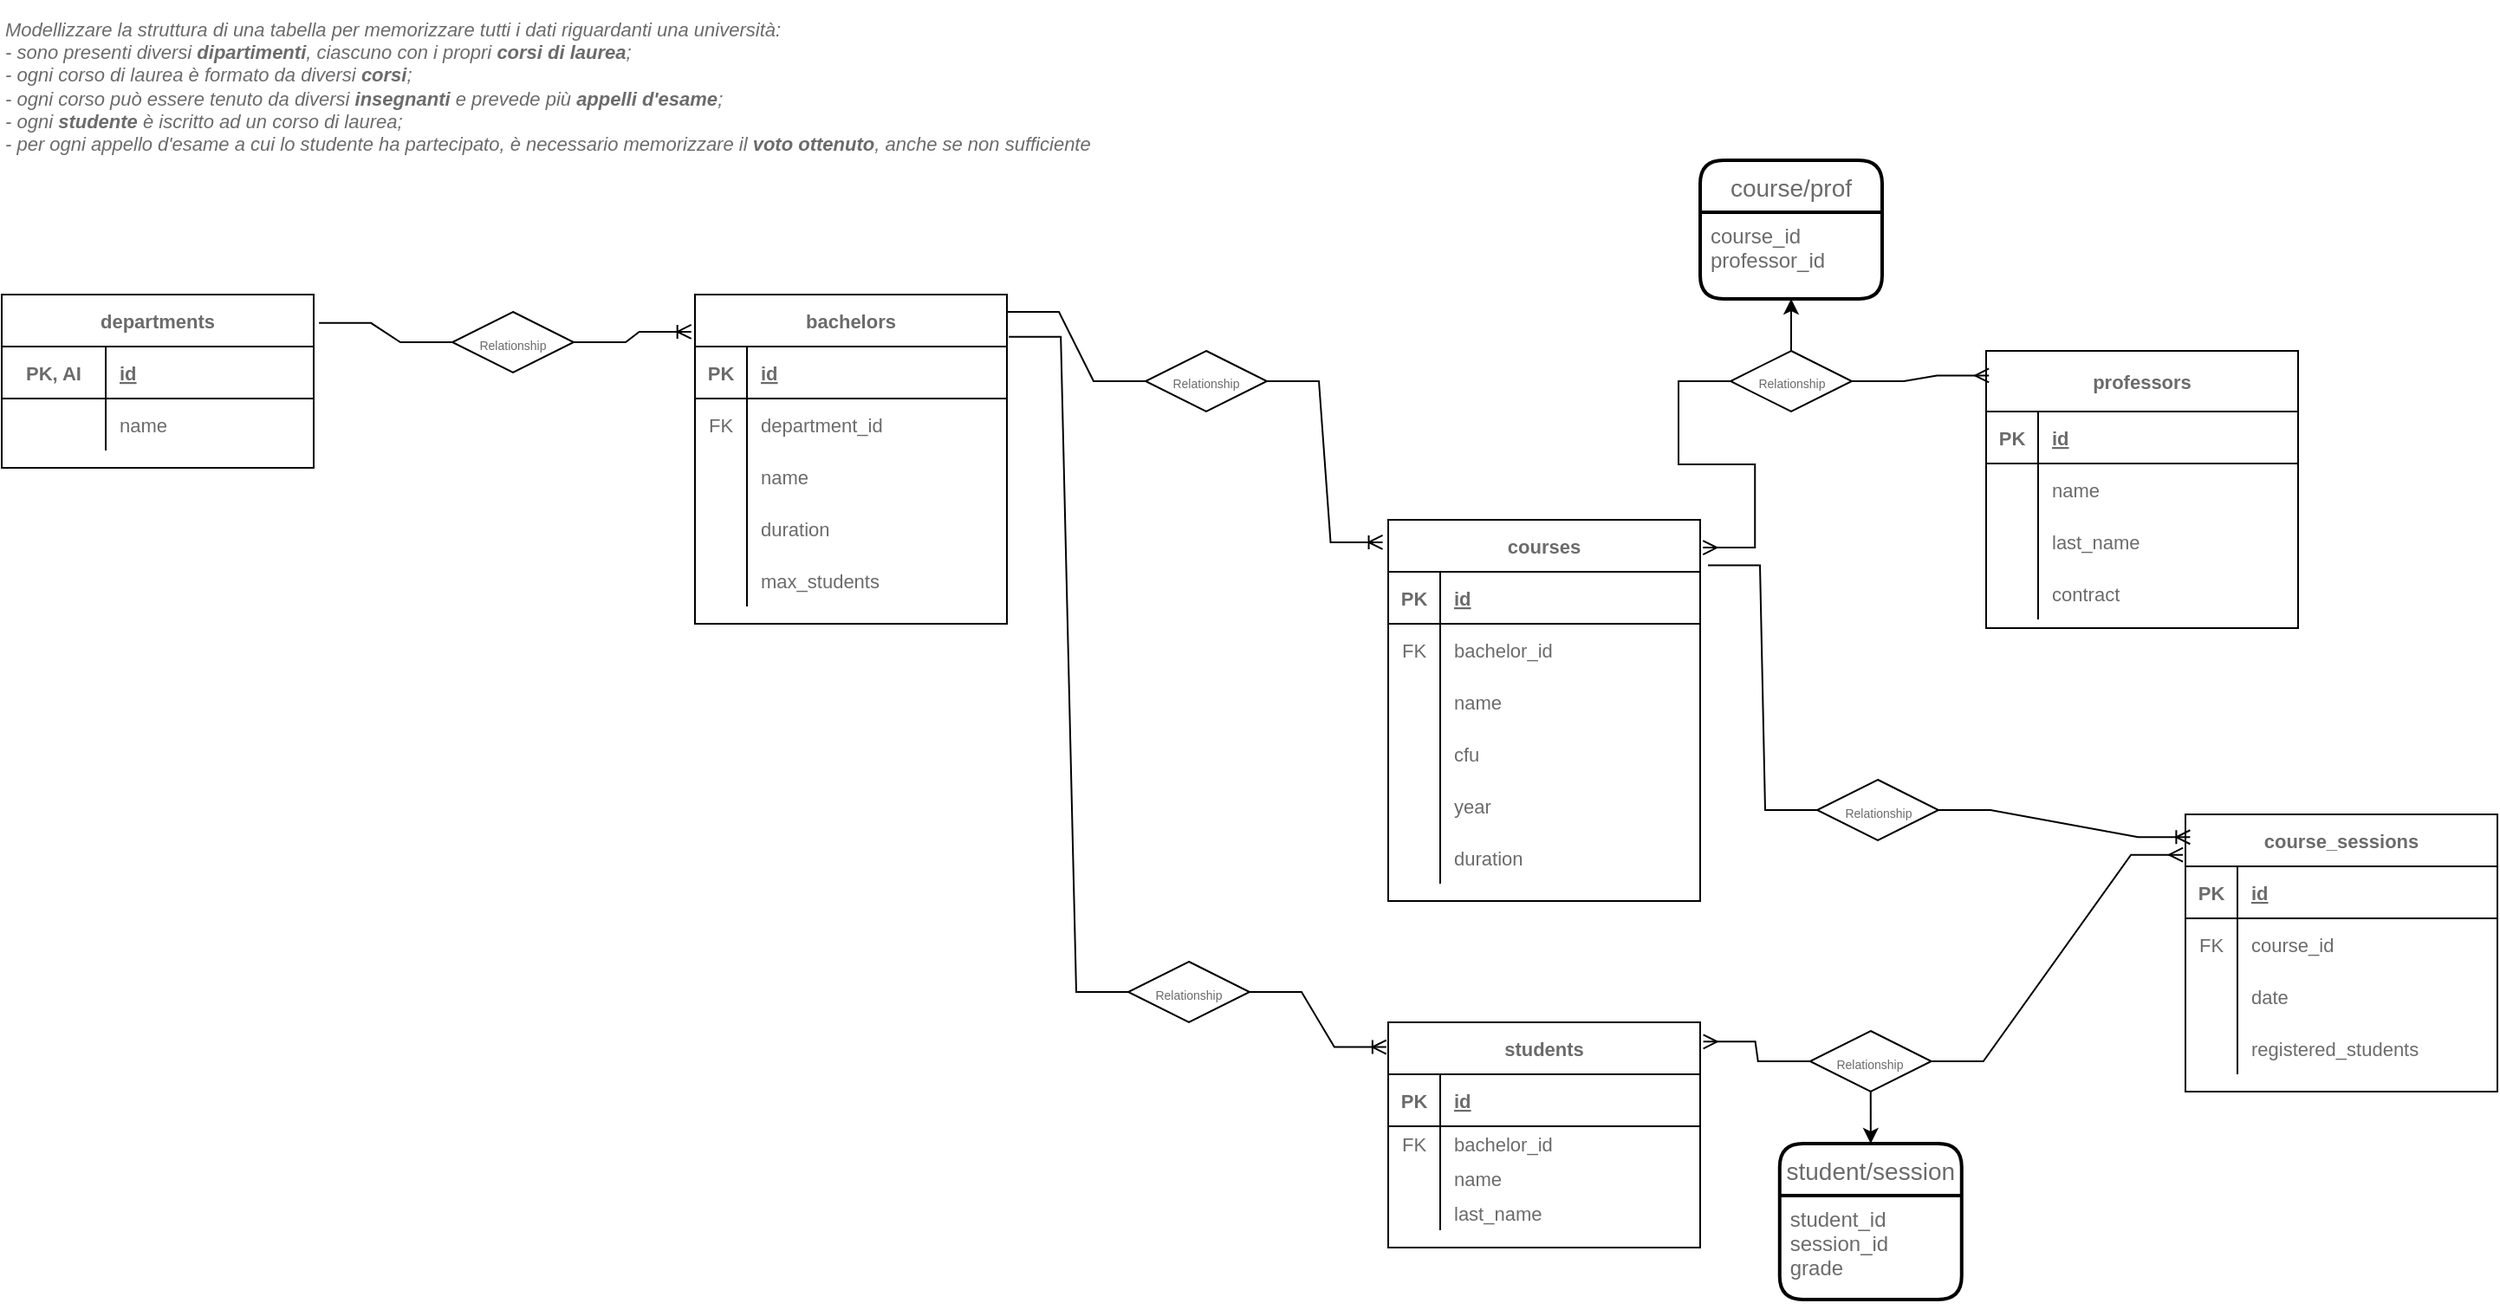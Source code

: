 <mxfile>
    <diagram id="NQWvGVCaXqW3IwU3d1I7" name="Page-1">
        <mxGraphModel dx="1494" dy="1129" grid="1" gridSize="10" guides="1" tooltips="1" connect="1" arrows="1" fold="1" page="1" pageScale="1" pageWidth="850" pageHeight="1100" background="#ffffff" math="0" shadow="0">
            <root>
                <mxCell id="0"/>
                <mxCell id="1" parent="0"/>
                <mxCell id="f3m7gQSX98oSTVzDshyP-1" value="&lt;font color=&quot;#6b6b6b&quot;&gt;&lt;span style=&quot;font-size: 11px&quot;&gt;Modellizzare la struttura di una tabella per memorizzare tutti i dati riguardanti una università:&lt;/span&gt;&lt;br style=&quot;box-sizing: inherit ; font-size: 11px&quot;&gt;&lt;span style=&quot;font-size: 11px&quot;&gt;- sono presenti diversi &lt;b&gt;dipartimenti&lt;/b&gt;, ciascuno con i propri &lt;b&gt;corsi di laurea&lt;/b&gt;;&lt;/span&gt;&lt;br style=&quot;box-sizing: inherit ; font-size: 11px&quot;&gt;&lt;span style=&quot;font-size: 11px&quot;&gt;- ogni corso di laurea è formato da diversi &lt;b&gt;corsi&lt;/b&gt;;&lt;/span&gt;&lt;br style=&quot;box-sizing: inherit ; font-size: 11px&quot;&gt;&lt;span style=&quot;font-size: 11px&quot;&gt;- ogni corso può essere tenuto da diversi &lt;b&gt;insegnanti &lt;/b&gt;e prevede più &lt;b&gt;appelli d'esame&lt;/b&gt;;&lt;/span&gt;&lt;br style=&quot;box-sizing: inherit ; font-size: 11px&quot;&gt;&lt;span style=&quot;font-size: 11px&quot;&gt;- ogni &lt;b&gt;studente &lt;/b&gt;è iscritto ad un corso di laurea;&lt;/span&gt;&lt;br style=&quot;box-sizing: inherit ; font-size: 11px&quot;&gt;&lt;span style=&quot;font-size: 11px&quot;&gt;- per ogni appello d'esame a cui lo studente ha partecipato, è necessario memorizzare il &lt;b&gt;voto ottenuto&lt;/b&gt;, anche se non sufficiente&lt;/span&gt;&lt;/font&gt;" style="text;html=1;strokeColor=none;fillColor=none;align=left;verticalAlign=middle;whiteSpace=wrap;rounded=0;fontColor=#A3A3A3;fontStyle=2;fontSize=11;" parent="1" vertex="1">
                    <mxGeometry x="40" y="30" width="640" height="100" as="geometry"/>
                </mxCell>
                <mxCell id="f3m7gQSX98oSTVzDshyP-2" value="departments" style="shape=table;startSize=30;container=1;collapsible=1;childLayout=tableLayout;fixedRows=1;rowLines=0;fontStyle=1;align=center;resizeLast=1;labelBackgroundColor=none;fontSize=11;fontColor=#6B6B6B;" parent="1" vertex="1">
                    <mxGeometry x="40" y="200" width="180" height="100" as="geometry"/>
                </mxCell>
                <mxCell id="f3m7gQSX98oSTVzDshyP-3" value="" style="shape=partialRectangle;collapsible=0;dropTarget=0;pointerEvents=0;fillColor=none;top=0;left=0;bottom=1;right=0;points=[[0,0.5],[1,0.5]];portConstraint=eastwest;labelBackgroundColor=none;fontSize=11;fontColor=#6B6B6B;" parent="f3m7gQSX98oSTVzDshyP-2" vertex="1">
                    <mxGeometry y="30" width="180" height="30" as="geometry"/>
                </mxCell>
                <mxCell id="f3m7gQSX98oSTVzDshyP-4" value="PK, AI" style="shape=partialRectangle;connectable=0;fillColor=none;top=0;left=0;bottom=0;right=0;fontStyle=1;overflow=hidden;labelBackgroundColor=none;fontSize=11;fontColor=#6B6B6B;" parent="f3m7gQSX98oSTVzDshyP-3" vertex="1">
                    <mxGeometry width="60" height="30" as="geometry">
                        <mxRectangle width="60" height="30" as="alternateBounds"/>
                    </mxGeometry>
                </mxCell>
                <mxCell id="f3m7gQSX98oSTVzDshyP-5" value="id" style="shape=partialRectangle;connectable=0;fillColor=none;top=0;left=0;bottom=0;right=0;align=left;spacingLeft=6;fontStyle=5;overflow=hidden;labelBackgroundColor=none;fontSize=11;fontColor=#6B6B6B;" parent="f3m7gQSX98oSTVzDshyP-3" vertex="1">
                    <mxGeometry x="60" width="120" height="30" as="geometry">
                        <mxRectangle width="120" height="30" as="alternateBounds"/>
                    </mxGeometry>
                </mxCell>
                <mxCell id="f3m7gQSX98oSTVzDshyP-6" value="" style="shape=partialRectangle;collapsible=0;dropTarget=0;pointerEvents=0;fillColor=none;top=0;left=0;bottom=0;right=0;points=[[0,0.5],[1,0.5]];portConstraint=eastwest;labelBackgroundColor=none;fontSize=11;fontColor=#6B6B6B;" parent="f3m7gQSX98oSTVzDshyP-2" vertex="1">
                    <mxGeometry y="60" width="180" height="30" as="geometry"/>
                </mxCell>
                <mxCell id="f3m7gQSX98oSTVzDshyP-7" value="" style="shape=partialRectangle;connectable=0;fillColor=none;top=0;left=0;bottom=0;right=0;editable=1;overflow=hidden;labelBackgroundColor=none;fontSize=11;fontColor=#6B6B6B;" parent="f3m7gQSX98oSTVzDshyP-6" vertex="1">
                    <mxGeometry width="60" height="30" as="geometry">
                        <mxRectangle width="60" height="30" as="alternateBounds"/>
                    </mxGeometry>
                </mxCell>
                <mxCell id="f3m7gQSX98oSTVzDshyP-8" value="name" style="shape=partialRectangle;connectable=0;fillColor=none;top=0;left=0;bottom=0;right=0;align=left;spacingLeft=6;overflow=hidden;labelBackgroundColor=none;fontSize=11;fontColor=#6B6B6B;" parent="f3m7gQSX98oSTVzDshyP-6" vertex="1">
                    <mxGeometry x="60" width="120" height="30" as="geometry">
                        <mxRectangle width="120" height="30" as="alternateBounds"/>
                    </mxGeometry>
                </mxCell>
                <mxCell id="f3m7gQSX98oSTVzDshyP-54" value="bachelors" style="shape=table;startSize=30;container=1;collapsible=1;childLayout=tableLayout;fixedRows=1;rowLines=0;fontStyle=1;align=center;resizeLast=1;labelBackgroundColor=none;fontSize=11;fontColor=#6B6B6B;" parent="1" vertex="1">
                    <mxGeometry x="440" y="200" width="180" height="190" as="geometry"/>
                </mxCell>
                <mxCell id="f3m7gQSX98oSTVzDshyP-55" value="" style="shape=partialRectangle;collapsible=0;dropTarget=0;pointerEvents=0;fillColor=none;top=0;left=0;bottom=1;right=0;points=[[0,0.5],[1,0.5]];portConstraint=eastwest;labelBackgroundColor=none;fontSize=11;fontColor=#6B6B6B;" parent="f3m7gQSX98oSTVzDshyP-54" vertex="1">
                    <mxGeometry y="30" width="180" height="30" as="geometry"/>
                </mxCell>
                <mxCell id="f3m7gQSX98oSTVzDshyP-56" value="PK" style="shape=partialRectangle;connectable=0;fillColor=none;top=0;left=0;bottom=0;right=0;fontStyle=1;overflow=hidden;labelBackgroundColor=none;fontSize=11;fontColor=#6B6B6B;" parent="f3m7gQSX98oSTVzDshyP-55" vertex="1">
                    <mxGeometry width="30" height="30" as="geometry">
                        <mxRectangle width="30" height="30" as="alternateBounds"/>
                    </mxGeometry>
                </mxCell>
                <mxCell id="f3m7gQSX98oSTVzDshyP-57" value="id" style="shape=partialRectangle;connectable=0;fillColor=none;top=0;left=0;bottom=0;right=0;align=left;spacingLeft=6;fontStyle=5;overflow=hidden;labelBackgroundColor=none;fontSize=11;fontColor=#6B6B6B;" parent="f3m7gQSX98oSTVzDshyP-55" vertex="1">
                    <mxGeometry x="30" width="150" height="30" as="geometry">
                        <mxRectangle width="150" height="30" as="alternateBounds"/>
                    </mxGeometry>
                </mxCell>
                <mxCell id="f3m7gQSX98oSTVzDshyP-58" value="" style="shape=partialRectangle;collapsible=0;dropTarget=0;pointerEvents=0;fillColor=none;top=0;left=0;bottom=0;right=0;points=[[0,0.5],[1,0.5]];portConstraint=eastwest;labelBackgroundColor=none;fontSize=11;fontColor=#6B6B6B;" parent="f3m7gQSX98oSTVzDshyP-54" vertex="1">
                    <mxGeometry y="60" width="180" height="30" as="geometry"/>
                </mxCell>
                <mxCell id="f3m7gQSX98oSTVzDshyP-59" value="FK" style="shape=partialRectangle;connectable=0;fillColor=none;top=0;left=0;bottom=0;right=0;editable=1;overflow=hidden;labelBackgroundColor=none;fontSize=11;fontColor=#6B6B6B;" parent="f3m7gQSX98oSTVzDshyP-58" vertex="1">
                    <mxGeometry width="30" height="30" as="geometry">
                        <mxRectangle width="30" height="30" as="alternateBounds"/>
                    </mxGeometry>
                </mxCell>
                <mxCell id="f3m7gQSX98oSTVzDshyP-60" value="department_id" style="shape=partialRectangle;connectable=0;fillColor=none;top=0;left=0;bottom=0;right=0;align=left;spacingLeft=6;overflow=hidden;labelBackgroundColor=none;fontSize=11;fontColor=#6B6B6B;" parent="f3m7gQSX98oSTVzDshyP-58" vertex="1">
                    <mxGeometry x="30" width="150" height="30" as="geometry">
                        <mxRectangle width="150" height="30" as="alternateBounds"/>
                    </mxGeometry>
                </mxCell>
                <mxCell id="f3m7gQSX98oSTVzDshyP-83" value="" style="shape=partialRectangle;collapsible=0;dropTarget=0;pointerEvents=0;fillColor=none;top=0;left=0;bottom=0;right=0;points=[[0,0.5],[1,0.5]];portConstraint=eastwest;labelBackgroundColor=none;fontSize=11;fontColor=#6B6B6B;" parent="f3m7gQSX98oSTVzDshyP-54" vertex="1">
                    <mxGeometry y="90" width="180" height="30" as="geometry"/>
                </mxCell>
                <mxCell id="f3m7gQSX98oSTVzDshyP-84" value="" style="shape=partialRectangle;connectable=0;fillColor=none;top=0;left=0;bottom=0;right=0;editable=1;overflow=hidden;labelBackgroundColor=none;fontSize=11;fontColor=#6B6B6B;" parent="f3m7gQSX98oSTVzDshyP-83" vertex="1">
                    <mxGeometry width="30" height="30" as="geometry">
                        <mxRectangle width="30" height="30" as="alternateBounds"/>
                    </mxGeometry>
                </mxCell>
                <mxCell id="f3m7gQSX98oSTVzDshyP-85" value="name" style="shape=partialRectangle;connectable=0;fillColor=none;top=0;left=0;bottom=0;right=0;align=left;spacingLeft=6;overflow=hidden;labelBackgroundColor=none;fontSize=11;fontColor=#6B6B6B;" parent="f3m7gQSX98oSTVzDshyP-83" vertex="1">
                    <mxGeometry x="30" width="150" height="30" as="geometry">
                        <mxRectangle width="150" height="30" as="alternateBounds"/>
                    </mxGeometry>
                </mxCell>
                <mxCell id="f3m7gQSX98oSTVzDshyP-95" value="" style="shape=partialRectangle;collapsible=0;dropTarget=0;pointerEvents=0;fillColor=none;top=0;left=0;bottom=0;right=0;points=[[0,0.5],[1,0.5]];portConstraint=eastwest;labelBackgroundColor=none;fontSize=11;fontColor=#6B6B6B;" parent="f3m7gQSX98oSTVzDshyP-54" vertex="1">
                    <mxGeometry y="120" width="180" height="30" as="geometry"/>
                </mxCell>
                <mxCell id="f3m7gQSX98oSTVzDshyP-96" value="" style="shape=partialRectangle;connectable=0;fillColor=none;top=0;left=0;bottom=0;right=0;editable=1;overflow=hidden;labelBackgroundColor=none;fontSize=11;fontColor=#6B6B6B;" parent="f3m7gQSX98oSTVzDshyP-95" vertex="1">
                    <mxGeometry width="30" height="30" as="geometry">
                        <mxRectangle width="30" height="30" as="alternateBounds"/>
                    </mxGeometry>
                </mxCell>
                <mxCell id="f3m7gQSX98oSTVzDshyP-97" value="duration" style="shape=partialRectangle;connectable=0;fillColor=none;top=0;left=0;bottom=0;right=0;align=left;spacingLeft=6;overflow=hidden;labelBackgroundColor=none;fontSize=11;fontColor=#6B6B6B;" parent="f3m7gQSX98oSTVzDshyP-95" vertex="1">
                    <mxGeometry x="30" width="150" height="30" as="geometry">
                        <mxRectangle width="150" height="30" as="alternateBounds"/>
                    </mxGeometry>
                </mxCell>
                <mxCell id="f3m7gQSX98oSTVzDshyP-61" value="" style="shape=partialRectangle;collapsible=0;dropTarget=0;pointerEvents=0;fillColor=none;top=0;left=0;bottom=0;right=0;points=[[0,0.5],[1,0.5]];portConstraint=eastwest;labelBackgroundColor=none;fontSize=11;fontColor=#6B6B6B;" parent="f3m7gQSX98oSTVzDshyP-54" vertex="1">
                    <mxGeometry y="150" width="180" height="30" as="geometry"/>
                </mxCell>
                <mxCell id="f3m7gQSX98oSTVzDshyP-62" value="" style="shape=partialRectangle;connectable=0;fillColor=none;top=0;left=0;bottom=0;right=0;editable=1;overflow=hidden;labelBackgroundColor=none;fontSize=11;fontColor=#6B6B6B;" parent="f3m7gQSX98oSTVzDshyP-61" vertex="1">
                    <mxGeometry width="30" height="30" as="geometry">
                        <mxRectangle width="30" height="30" as="alternateBounds"/>
                    </mxGeometry>
                </mxCell>
                <mxCell id="f3m7gQSX98oSTVzDshyP-63" value="max_students" style="shape=partialRectangle;connectable=0;fillColor=none;top=0;left=0;bottom=0;right=0;align=left;spacingLeft=6;overflow=hidden;labelBackgroundColor=none;fontSize=11;fontColor=#6B6B6B;" parent="f3m7gQSX98oSTVzDshyP-61" vertex="1">
                    <mxGeometry x="30" width="150" height="30" as="geometry">
                        <mxRectangle width="150" height="30" as="alternateBounds"/>
                    </mxGeometry>
                </mxCell>
                <mxCell id="f3m7gQSX98oSTVzDshyP-67" value="courses" style="shape=table;startSize=30;container=1;collapsible=1;childLayout=tableLayout;fixedRows=1;rowLines=0;fontStyle=1;align=center;resizeLast=1;labelBackgroundColor=none;fontSize=11;fontColor=#6B6B6B;" parent="1" vertex="1">
                    <mxGeometry x="840" y="330" width="180" height="220" as="geometry"/>
                </mxCell>
                <mxCell id="f3m7gQSX98oSTVzDshyP-68" value="" style="shape=partialRectangle;collapsible=0;dropTarget=0;pointerEvents=0;fillColor=none;top=0;left=0;bottom=1;right=0;points=[[0,0.5],[1,0.5]];portConstraint=eastwest;labelBackgroundColor=none;fontSize=11;fontColor=#6B6B6B;" parent="f3m7gQSX98oSTVzDshyP-67" vertex="1">
                    <mxGeometry y="30" width="180" height="30" as="geometry"/>
                </mxCell>
                <mxCell id="f3m7gQSX98oSTVzDshyP-69" value="PK" style="shape=partialRectangle;connectable=0;fillColor=none;top=0;left=0;bottom=0;right=0;fontStyle=1;overflow=hidden;labelBackgroundColor=none;fontSize=11;fontColor=#6B6B6B;" parent="f3m7gQSX98oSTVzDshyP-68" vertex="1">
                    <mxGeometry width="30" height="30" as="geometry">
                        <mxRectangle width="30" height="30" as="alternateBounds"/>
                    </mxGeometry>
                </mxCell>
                <mxCell id="f3m7gQSX98oSTVzDshyP-70" value="id" style="shape=partialRectangle;connectable=0;fillColor=none;top=0;left=0;bottom=0;right=0;align=left;spacingLeft=6;fontStyle=5;overflow=hidden;labelBackgroundColor=none;fontSize=11;fontColor=#6B6B6B;" parent="f3m7gQSX98oSTVzDshyP-68" vertex="1">
                    <mxGeometry x="30" width="150" height="30" as="geometry">
                        <mxRectangle width="150" height="30" as="alternateBounds"/>
                    </mxGeometry>
                </mxCell>
                <mxCell id="f3m7gQSX98oSTVzDshyP-71" value="" style="shape=partialRectangle;collapsible=0;dropTarget=0;pointerEvents=0;fillColor=none;top=0;left=0;bottom=0;right=0;points=[[0,0.5],[1,0.5]];portConstraint=eastwest;labelBackgroundColor=none;fontSize=11;fontColor=#6B6B6B;" parent="f3m7gQSX98oSTVzDshyP-67" vertex="1">
                    <mxGeometry y="60" width="180" height="30" as="geometry"/>
                </mxCell>
                <mxCell id="f3m7gQSX98oSTVzDshyP-72" value="FK" style="shape=partialRectangle;connectable=0;fillColor=none;top=0;left=0;bottom=0;right=0;editable=1;overflow=hidden;labelBackgroundColor=none;fontSize=11;fontColor=#6B6B6B;" parent="f3m7gQSX98oSTVzDshyP-71" vertex="1">
                    <mxGeometry width="30" height="30" as="geometry">
                        <mxRectangle width="30" height="30" as="alternateBounds"/>
                    </mxGeometry>
                </mxCell>
                <mxCell id="f3m7gQSX98oSTVzDshyP-73" value="bachelor_id" style="shape=partialRectangle;connectable=0;fillColor=none;top=0;left=0;bottom=0;right=0;align=left;spacingLeft=6;overflow=hidden;labelBackgroundColor=none;fontSize=11;fontColor=#6B6B6B;" parent="f3m7gQSX98oSTVzDshyP-71" vertex="1">
                    <mxGeometry x="30" width="150" height="30" as="geometry">
                        <mxRectangle width="150" height="30" as="alternateBounds"/>
                    </mxGeometry>
                </mxCell>
                <mxCell id="f3m7gQSX98oSTVzDshyP-87" value="" style="shape=partialRectangle;collapsible=0;dropTarget=0;pointerEvents=0;fillColor=none;top=0;left=0;bottom=0;right=0;points=[[0,0.5],[1,0.5]];portConstraint=eastwest;labelBackgroundColor=none;fontSize=11;fontColor=#6B6B6B;" parent="f3m7gQSX98oSTVzDshyP-67" vertex="1">
                    <mxGeometry y="90" width="180" height="30" as="geometry"/>
                </mxCell>
                <mxCell id="f3m7gQSX98oSTVzDshyP-88" value="" style="shape=partialRectangle;connectable=0;fillColor=none;top=0;left=0;bottom=0;right=0;editable=1;overflow=hidden;labelBackgroundColor=none;fontSize=11;fontColor=#6B6B6B;" parent="f3m7gQSX98oSTVzDshyP-87" vertex="1">
                    <mxGeometry width="30" height="30" as="geometry">
                        <mxRectangle width="30" height="30" as="alternateBounds"/>
                    </mxGeometry>
                </mxCell>
                <mxCell id="f3m7gQSX98oSTVzDshyP-89" value="name" style="shape=partialRectangle;connectable=0;fillColor=none;top=0;left=0;bottom=0;right=0;align=left;spacingLeft=6;overflow=hidden;labelBackgroundColor=none;fontSize=11;fontColor=#6B6B6B;" parent="f3m7gQSX98oSTVzDshyP-87" vertex="1">
                    <mxGeometry x="30" width="150" height="30" as="geometry">
                        <mxRectangle width="150" height="30" as="alternateBounds"/>
                    </mxGeometry>
                </mxCell>
                <mxCell id="f3m7gQSX98oSTVzDshyP-74" value="" style="shape=partialRectangle;collapsible=0;dropTarget=0;pointerEvents=0;fillColor=none;top=0;left=0;bottom=0;right=0;points=[[0,0.5],[1,0.5]];portConstraint=eastwest;labelBackgroundColor=none;fontSize=11;fontColor=#6B6B6B;" parent="f3m7gQSX98oSTVzDshyP-67" vertex="1">
                    <mxGeometry y="120" width="180" height="30" as="geometry"/>
                </mxCell>
                <mxCell id="f3m7gQSX98oSTVzDshyP-75" value="" style="shape=partialRectangle;connectable=0;fillColor=none;top=0;left=0;bottom=0;right=0;editable=1;overflow=hidden;labelBackgroundColor=none;fontSize=11;fontColor=#6B6B6B;" parent="f3m7gQSX98oSTVzDshyP-74" vertex="1">
                    <mxGeometry width="30" height="30" as="geometry">
                        <mxRectangle width="30" height="30" as="alternateBounds"/>
                    </mxGeometry>
                </mxCell>
                <mxCell id="f3m7gQSX98oSTVzDshyP-76" value="cfu" style="shape=partialRectangle;connectable=0;fillColor=none;top=0;left=0;bottom=0;right=0;align=left;spacingLeft=6;overflow=hidden;labelBackgroundColor=none;fontSize=11;fontColor=#6B6B6B;" parent="f3m7gQSX98oSTVzDshyP-74" vertex="1">
                    <mxGeometry x="30" width="150" height="30" as="geometry">
                        <mxRectangle width="150" height="30" as="alternateBounds"/>
                    </mxGeometry>
                </mxCell>
                <mxCell id="f3m7gQSX98oSTVzDshyP-167" value="" style="shape=partialRectangle;collapsible=0;dropTarget=0;pointerEvents=0;fillColor=none;top=0;left=0;bottom=0;right=0;points=[[0,0.5],[1,0.5]];portConstraint=eastwest;labelBackgroundColor=none;fontSize=11;fontColor=#6B6B6B;" parent="f3m7gQSX98oSTVzDshyP-67" vertex="1">
                    <mxGeometry y="150" width="180" height="30" as="geometry"/>
                </mxCell>
                <mxCell id="f3m7gQSX98oSTVzDshyP-168" value="" style="shape=partialRectangle;connectable=0;fillColor=none;top=0;left=0;bottom=0;right=0;editable=1;overflow=hidden;labelBackgroundColor=none;fontSize=11;fontColor=#6B6B6B;" parent="f3m7gQSX98oSTVzDshyP-167" vertex="1">
                    <mxGeometry width="30" height="30" as="geometry">
                        <mxRectangle width="30" height="30" as="alternateBounds"/>
                    </mxGeometry>
                </mxCell>
                <mxCell id="f3m7gQSX98oSTVzDshyP-169" value="year" style="shape=partialRectangle;connectable=0;fillColor=none;top=0;left=0;bottom=0;right=0;align=left;spacingLeft=6;overflow=hidden;labelBackgroundColor=none;fontSize=11;fontColor=#6B6B6B;" parent="f3m7gQSX98oSTVzDshyP-167" vertex="1">
                    <mxGeometry x="30" width="150" height="30" as="geometry">
                        <mxRectangle width="150" height="30" as="alternateBounds"/>
                    </mxGeometry>
                </mxCell>
                <mxCell id="f3m7gQSX98oSTVzDshyP-92" value="" style="shape=partialRectangle;collapsible=0;dropTarget=0;pointerEvents=0;fillColor=none;top=0;left=0;bottom=0;right=0;points=[[0,0.5],[1,0.5]];portConstraint=eastwest;labelBackgroundColor=none;fontSize=11;fontColor=#6B6B6B;" parent="f3m7gQSX98oSTVzDshyP-67" vertex="1">
                    <mxGeometry y="180" width="180" height="30" as="geometry"/>
                </mxCell>
                <mxCell id="f3m7gQSX98oSTVzDshyP-93" value="" style="shape=partialRectangle;connectable=0;fillColor=none;top=0;left=0;bottom=0;right=0;editable=1;overflow=hidden;labelBackgroundColor=none;fontSize=11;fontColor=#6B6B6B;" parent="f3m7gQSX98oSTVzDshyP-92" vertex="1">
                    <mxGeometry width="30" height="30" as="geometry">
                        <mxRectangle width="30" height="30" as="alternateBounds"/>
                    </mxGeometry>
                </mxCell>
                <mxCell id="f3m7gQSX98oSTVzDshyP-94" value="duration" style="shape=partialRectangle;connectable=0;fillColor=none;top=0;left=0;bottom=0;right=0;align=left;spacingLeft=6;overflow=hidden;labelBackgroundColor=none;fontSize=11;fontColor=#6B6B6B;" parent="f3m7gQSX98oSTVzDshyP-92" vertex="1">
                    <mxGeometry x="30" width="150" height="30" as="geometry">
                        <mxRectangle width="150" height="30" as="alternateBounds"/>
                    </mxGeometry>
                </mxCell>
                <mxCell id="f3m7gQSX98oSTVzDshyP-80" value="" style="edgeStyle=entityRelationEdgeStyle;fontSize=12;html=1;endArrow=ERoneToMany;rounded=0;fontColor=#6B6B6B;exitX=1;exitY=0.5;exitDx=0;exitDy=0;entryX=-0.012;entryY=0.113;entryDx=0;entryDy=0;entryPerimeter=0;startArrow=none;" parent="1" source="f3m7gQSX98oSTVzDshyP-81" target="f3m7gQSX98oSTVzDshyP-54" edge="1">
                    <mxGeometry width="100" height="100" relative="1" as="geometry">
                        <mxPoint x="220" y="340" as="sourcePoint"/>
                        <mxPoint x="320" y="240" as="targetPoint"/>
                    </mxGeometry>
                </mxCell>
                <mxCell id="f3m7gQSX98oSTVzDshyP-81" value="&lt;font style=&quot;font-size: 7px&quot;&gt;Relationship&lt;/font&gt;" style="shape=rhombus;perimeter=rhombusPerimeter;whiteSpace=wrap;html=1;align=center;labelBackgroundColor=none;fontSize=11;fontColor=#6B6B6B;" parent="1" vertex="1">
                    <mxGeometry x="300" y="210" width="70" height="35" as="geometry"/>
                </mxCell>
                <mxCell id="f3m7gQSX98oSTVzDshyP-82" value="" style="edgeStyle=entityRelationEdgeStyle;fontSize=12;html=1;endArrow=none;rounded=0;fontColor=#6B6B6B;exitX=1.017;exitY=0.164;exitDx=0;exitDy=0;exitPerimeter=0;entryX=0;entryY=0.5;entryDx=0;entryDy=0;" parent="1" source="f3m7gQSX98oSTVzDshyP-2" target="f3m7gQSX98oSTVzDshyP-81" edge="1">
                    <mxGeometry width="100" height="100" relative="1" as="geometry">
                        <mxPoint x="223.06" y="216.4" as="sourcePoint"/>
                        <mxPoint x="397.84" y="214.69" as="targetPoint"/>
                    </mxGeometry>
                </mxCell>
                <mxCell id="f3m7gQSX98oSTVzDshyP-86" value="" style="edgeStyle=entityRelationEdgeStyle;fontSize=12;html=1;endArrow=ERoneToMany;rounded=0;fontColor=#6B6B6B;exitX=1;exitY=0.5;exitDx=0;exitDy=0;entryX=-0.018;entryY=0.059;entryDx=0;entryDy=0;entryPerimeter=0;startArrow=none;" parent="1" source="f3m7gQSX98oSTVzDshyP-90" target="f3m7gQSX98oSTVzDshyP-67" edge="1">
                    <mxGeometry width="100" height="100" relative="1" as="geometry">
                        <mxPoint x="470" y="370" as="sourcePoint"/>
                        <mxPoint x="570" y="270" as="targetPoint"/>
                    </mxGeometry>
                </mxCell>
                <mxCell id="f3m7gQSX98oSTVzDshyP-90" value="&lt;font style=&quot;font-size: 7px&quot;&gt;Relationship&lt;/font&gt;" style="shape=rhombus;perimeter=rhombusPerimeter;whiteSpace=wrap;html=1;align=center;labelBackgroundColor=none;fontSize=11;fontColor=#6B6B6B;" parent="1" vertex="1">
                    <mxGeometry x="700" y="232.5" width="70" height="35" as="geometry"/>
                </mxCell>
                <mxCell id="f3m7gQSX98oSTVzDshyP-91" value="" style="edgeStyle=entityRelationEdgeStyle;fontSize=12;html=1;endArrow=none;rounded=0;fontColor=#6B6B6B;entryX=0;entryY=0.5;entryDx=0;entryDy=0;" parent="1" target="f3m7gQSX98oSTVzDshyP-90" edge="1">
                    <mxGeometry width="100" height="100" relative="1" as="geometry">
                        <mxPoint x="620" y="210" as="sourcePoint"/>
                        <mxPoint x="772.16" y="249.36" as="targetPoint"/>
                    </mxGeometry>
                </mxCell>
                <mxCell id="f3m7gQSX98oSTVzDshyP-111" value="professors" style="shape=table;startSize=35;container=1;collapsible=1;childLayout=tableLayout;fixedRows=1;rowLines=0;fontStyle=1;align=center;resizeLast=1;labelBackgroundColor=none;fontSize=11;fontColor=#6B6B6B;" parent="1" vertex="1">
                    <mxGeometry x="1185" y="232.5" width="180" height="160" as="geometry"/>
                </mxCell>
                <mxCell id="f3m7gQSX98oSTVzDshyP-112" value="" style="shape=partialRectangle;collapsible=0;dropTarget=0;pointerEvents=0;fillColor=none;top=0;left=0;bottom=1;right=0;points=[[0,0.5],[1,0.5]];portConstraint=eastwest;labelBackgroundColor=none;fontSize=11;fontColor=#6B6B6B;" parent="f3m7gQSX98oSTVzDshyP-111" vertex="1">
                    <mxGeometry y="35" width="180" height="30" as="geometry"/>
                </mxCell>
                <mxCell id="f3m7gQSX98oSTVzDshyP-113" value="PK" style="shape=partialRectangle;connectable=0;fillColor=none;top=0;left=0;bottom=0;right=0;fontStyle=1;overflow=hidden;labelBackgroundColor=none;fontSize=11;fontColor=#6B6B6B;" parent="f3m7gQSX98oSTVzDshyP-112" vertex="1">
                    <mxGeometry width="30" height="30" as="geometry">
                        <mxRectangle width="30" height="30" as="alternateBounds"/>
                    </mxGeometry>
                </mxCell>
                <mxCell id="f3m7gQSX98oSTVzDshyP-114" value="id" style="shape=partialRectangle;connectable=0;fillColor=none;top=0;left=0;bottom=0;right=0;align=left;spacingLeft=6;fontStyle=5;overflow=hidden;labelBackgroundColor=none;fontSize=11;fontColor=#6B6B6B;" parent="f3m7gQSX98oSTVzDshyP-112" vertex="1">
                    <mxGeometry x="30" width="150" height="30" as="geometry">
                        <mxRectangle width="150" height="30" as="alternateBounds"/>
                    </mxGeometry>
                </mxCell>
                <mxCell id="f3m7gQSX98oSTVzDshyP-118" value="" style="shape=partialRectangle;collapsible=0;dropTarget=0;pointerEvents=0;fillColor=none;top=0;left=0;bottom=0;right=0;points=[[0,0.5],[1,0.5]];portConstraint=eastwest;labelBackgroundColor=none;fontSize=11;fontColor=#6B6B6B;" parent="f3m7gQSX98oSTVzDshyP-111" vertex="1">
                    <mxGeometry y="65" width="180" height="30" as="geometry"/>
                </mxCell>
                <mxCell id="f3m7gQSX98oSTVzDshyP-119" value="" style="shape=partialRectangle;connectable=0;fillColor=none;top=0;left=0;bottom=0;right=0;editable=1;overflow=hidden;labelBackgroundColor=none;fontSize=11;fontColor=#6B6B6B;" parent="f3m7gQSX98oSTVzDshyP-118" vertex="1">
                    <mxGeometry width="30" height="30" as="geometry">
                        <mxRectangle width="30" height="30" as="alternateBounds"/>
                    </mxGeometry>
                </mxCell>
                <mxCell id="f3m7gQSX98oSTVzDshyP-120" value="name" style="shape=partialRectangle;connectable=0;fillColor=none;top=0;left=0;bottom=0;right=0;align=left;spacingLeft=6;overflow=hidden;labelBackgroundColor=none;fontSize=11;fontColor=#6B6B6B;" parent="f3m7gQSX98oSTVzDshyP-118" vertex="1">
                    <mxGeometry x="30" width="150" height="30" as="geometry">
                        <mxRectangle width="150" height="30" as="alternateBounds"/>
                    </mxGeometry>
                </mxCell>
                <mxCell id="f3m7gQSX98oSTVzDshyP-121" value="" style="shape=partialRectangle;collapsible=0;dropTarget=0;pointerEvents=0;fillColor=none;top=0;left=0;bottom=0;right=0;points=[[0,0.5],[1,0.5]];portConstraint=eastwest;labelBackgroundColor=none;fontSize=11;fontColor=#6B6B6B;" parent="f3m7gQSX98oSTVzDshyP-111" vertex="1">
                    <mxGeometry y="95" width="180" height="30" as="geometry"/>
                </mxCell>
                <mxCell id="f3m7gQSX98oSTVzDshyP-122" value="" style="shape=partialRectangle;connectable=0;fillColor=none;top=0;left=0;bottom=0;right=0;editable=1;overflow=hidden;labelBackgroundColor=none;fontSize=11;fontColor=#6B6B6B;" parent="f3m7gQSX98oSTVzDshyP-121" vertex="1">
                    <mxGeometry width="30" height="30" as="geometry">
                        <mxRectangle width="30" height="30" as="alternateBounds"/>
                    </mxGeometry>
                </mxCell>
                <mxCell id="f3m7gQSX98oSTVzDshyP-123" value="last_name" style="shape=partialRectangle;connectable=0;fillColor=none;top=0;left=0;bottom=0;right=0;align=left;spacingLeft=6;overflow=hidden;labelBackgroundColor=none;fontSize=11;fontColor=#6B6B6B;" parent="f3m7gQSX98oSTVzDshyP-121" vertex="1">
                    <mxGeometry x="30" width="150" height="30" as="geometry">
                        <mxRectangle width="150" height="30" as="alternateBounds"/>
                    </mxGeometry>
                </mxCell>
                <mxCell id="f3m7gQSX98oSTVzDshyP-124" value="" style="shape=partialRectangle;collapsible=0;dropTarget=0;pointerEvents=0;fillColor=none;top=0;left=0;bottom=0;right=0;points=[[0,0.5],[1,0.5]];portConstraint=eastwest;labelBackgroundColor=none;fontSize=11;fontColor=#6B6B6B;" parent="f3m7gQSX98oSTVzDshyP-111" vertex="1">
                    <mxGeometry y="125" width="180" height="30" as="geometry"/>
                </mxCell>
                <mxCell id="f3m7gQSX98oSTVzDshyP-125" value="" style="shape=partialRectangle;connectable=0;fillColor=none;top=0;left=0;bottom=0;right=0;editable=1;overflow=hidden;labelBackgroundColor=none;fontSize=11;fontColor=#6B6B6B;" parent="f3m7gQSX98oSTVzDshyP-124" vertex="1">
                    <mxGeometry width="30" height="30" as="geometry">
                        <mxRectangle width="30" height="30" as="alternateBounds"/>
                    </mxGeometry>
                </mxCell>
                <mxCell id="f3m7gQSX98oSTVzDshyP-126" value="contract" style="shape=partialRectangle;connectable=0;fillColor=none;top=0;left=0;bottom=0;right=0;align=left;spacingLeft=6;overflow=hidden;labelBackgroundColor=none;fontSize=11;fontColor=#6B6B6B;" parent="f3m7gQSX98oSTVzDshyP-124" vertex="1">
                    <mxGeometry x="30" width="150" height="30" as="geometry">
                        <mxRectangle width="150" height="30" as="alternateBounds"/>
                    </mxGeometry>
                </mxCell>
                <mxCell id="f3m7gQSX98oSTVzDshyP-130" value="" style="edgeStyle=entityRelationEdgeStyle;fontSize=12;html=1;endArrow=ERmany;startArrow=none;rounded=0;fontColor=#6B6B6B;entryX=0.009;entryY=0.089;entryDx=0;entryDy=0;entryPerimeter=0;exitX=1;exitY=0.5;exitDx=0;exitDy=0;" parent="1" source="f3m7gQSX98oSTVzDshyP-131" target="f3m7gQSX98oSTVzDshyP-111" edge="1">
                    <mxGeometry width="100" height="100" relative="1" as="geometry">
                        <mxPoint x="910" y="500" as="sourcePoint"/>
                        <mxPoint x="1010" y="400" as="targetPoint"/>
                    </mxGeometry>
                </mxCell>
                <mxCell id="f3m7gQSX98oSTVzDshyP-136" style="edgeStyle=orthogonalEdgeStyle;rounded=0;orthogonalLoop=1;jettySize=auto;html=1;exitX=0.5;exitY=0;exitDx=0;exitDy=0;fontSize=7;fontColor=#6B6B6B;entryX=0.5;entryY=1;entryDx=0;entryDy=0;" parent="1" source="f3m7gQSX98oSTVzDshyP-131" target="f3m7gQSX98oSTVzDshyP-142" edge="1">
                    <mxGeometry relative="1" as="geometry">
                        <mxPoint x="1105.207" y="110" as="targetPoint"/>
                    </mxGeometry>
                </mxCell>
                <mxCell id="f3m7gQSX98oSTVzDshyP-131" value="&lt;font style=&quot;font-size: 7px&quot;&gt;Relationship&lt;/font&gt;" style="shape=rhombus;perimeter=rhombusPerimeter;whiteSpace=wrap;html=1;align=center;labelBackgroundColor=none;fontSize=11;fontColor=#6B6B6B;" parent="1" vertex="1">
                    <mxGeometry x="1037.5" y="232.5" width="70" height="35" as="geometry"/>
                </mxCell>
                <mxCell id="f3m7gQSX98oSTVzDshyP-134" value="" style="edgeStyle=entityRelationEdgeStyle;fontSize=12;html=1;endArrow=none;startArrow=ERmany;rounded=0;fontColor=#6B6B6B;entryX=0;entryY=0.5;entryDx=0;entryDy=0;exitX=1.009;exitY=0.073;exitDx=0;exitDy=0;exitPerimeter=0;" parent="1" source="f3m7gQSX98oSTVzDshyP-67" target="f3m7gQSX98oSTVzDshyP-131" edge="1">
                    <mxGeometry width="100" height="100" relative="1" as="geometry">
                        <mxPoint x="1031.62" y="213.87" as="sourcePoint"/>
                        <mxPoint x="1191.62" y="259.24" as="targetPoint"/>
                    </mxGeometry>
                </mxCell>
                <mxCell id="f3m7gQSX98oSTVzDshyP-141" value="course/prof" style="swimlane;childLayout=stackLayout;horizontal=1;startSize=30;horizontalStack=0;rounded=1;fontSize=14;fontStyle=0;strokeWidth=2;resizeParent=0;resizeLast=1;shadow=0;dashed=0;align=center;labelBackgroundColor=none;fontColor=#6B6B6B;" parent="1" vertex="1">
                    <mxGeometry x="1020" y="122.5" width="105" height="80" as="geometry"/>
                </mxCell>
                <mxCell id="f3m7gQSX98oSTVzDshyP-142" value="course_id&#10;professor_id" style="align=left;strokeColor=none;fillColor=none;spacingLeft=4;fontSize=12;verticalAlign=top;resizable=0;rotatable=0;part=1;labelBackgroundColor=none;fontColor=#6B6B6B;" parent="f3m7gQSX98oSTVzDshyP-141" vertex="1">
                    <mxGeometry y="30" width="105" height="50" as="geometry"/>
                </mxCell>
                <mxCell id="f3m7gQSX98oSTVzDshyP-144" style="edgeStyle=orthogonalEdgeStyle;rounded=0;orthogonalLoop=1;jettySize=auto;html=1;exitX=0.5;exitY=1;exitDx=0;exitDy=0;fontSize=7;fontColor=#6B6B6B;" parent="f3m7gQSX98oSTVzDshyP-141" source="f3m7gQSX98oSTVzDshyP-142" target="f3m7gQSX98oSTVzDshyP-142" edge="1">
                    <mxGeometry relative="1" as="geometry"/>
                </mxCell>
                <mxCell id="f3m7gQSX98oSTVzDshyP-145" value="course_sessions" style="shape=table;startSize=30;container=1;collapsible=1;childLayout=tableLayout;fixedRows=1;rowLines=0;fontStyle=1;align=center;resizeLast=1;labelBackgroundColor=none;fontSize=11;fontColor=#6B6B6B;" parent="1" vertex="1">
                    <mxGeometry x="1300" y="500" width="180" height="160" as="geometry"/>
                </mxCell>
                <mxCell id="f3m7gQSX98oSTVzDshyP-146" value="" style="shape=partialRectangle;collapsible=0;dropTarget=0;pointerEvents=0;fillColor=none;top=0;left=0;bottom=1;right=0;points=[[0,0.5],[1,0.5]];portConstraint=eastwest;labelBackgroundColor=none;fontSize=11;fontColor=#6B6B6B;" parent="f3m7gQSX98oSTVzDshyP-145" vertex="1">
                    <mxGeometry y="30" width="180" height="30" as="geometry"/>
                </mxCell>
                <mxCell id="f3m7gQSX98oSTVzDshyP-147" value="PK" style="shape=partialRectangle;connectable=0;fillColor=none;top=0;left=0;bottom=0;right=0;fontStyle=1;overflow=hidden;labelBackgroundColor=none;fontSize=11;fontColor=#6B6B6B;" parent="f3m7gQSX98oSTVzDshyP-146" vertex="1">
                    <mxGeometry width="30" height="30" as="geometry">
                        <mxRectangle width="30" height="30" as="alternateBounds"/>
                    </mxGeometry>
                </mxCell>
                <mxCell id="f3m7gQSX98oSTVzDshyP-148" value="id" style="shape=partialRectangle;connectable=0;fillColor=none;top=0;left=0;bottom=0;right=0;align=left;spacingLeft=6;fontStyle=5;overflow=hidden;labelBackgroundColor=none;fontSize=11;fontColor=#6B6B6B;" parent="f3m7gQSX98oSTVzDshyP-146" vertex="1">
                    <mxGeometry x="30" width="150" height="30" as="geometry">
                        <mxRectangle width="150" height="30" as="alternateBounds"/>
                    </mxGeometry>
                </mxCell>
                <mxCell id="f3m7gQSX98oSTVzDshyP-149" value="" style="shape=partialRectangle;collapsible=0;dropTarget=0;pointerEvents=0;fillColor=none;top=0;left=0;bottom=0;right=0;points=[[0,0.5],[1,0.5]];portConstraint=eastwest;labelBackgroundColor=none;fontSize=11;fontColor=#6B6B6B;" parent="f3m7gQSX98oSTVzDshyP-145" vertex="1">
                    <mxGeometry y="60" width="180" height="30" as="geometry"/>
                </mxCell>
                <mxCell id="f3m7gQSX98oSTVzDshyP-150" value="FK" style="shape=partialRectangle;connectable=0;fillColor=none;top=0;left=0;bottom=0;right=0;editable=1;overflow=hidden;labelBackgroundColor=none;fontSize=11;fontColor=#6B6B6B;" parent="f3m7gQSX98oSTVzDshyP-149" vertex="1">
                    <mxGeometry width="30" height="30" as="geometry">
                        <mxRectangle width="30" height="30" as="alternateBounds"/>
                    </mxGeometry>
                </mxCell>
                <mxCell id="f3m7gQSX98oSTVzDshyP-151" value="course_id" style="shape=partialRectangle;connectable=0;fillColor=none;top=0;left=0;bottom=0;right=0;align=left;spacingLeft=6;overflow=hidden;labelBackgroundColor=none;fontSize=11;fontColor=#6B6B6B;" parent="f3m7gQSX98oSTVzDshyP-149" vertex="1">
                    <mxGeometry x="30" width="150" height="30" as="geometry">
                        <mxRectangle width="150" height="30" as="alternateBounds"/>
                    </mxGeometry>
                </mxCell>
                <mxCell id="f3m7gQSX98oSTVzDshyP-152" value="" style="shape=partialRectangle;collapsible=0;dropTarget=0;pointerEvents=0;fillColor=none;top=0;left=0;bottom=0;right=0;points=[[0,0.5],[1,0.5]];portConstraint=eastwest;labelBackgroundColor=none;fontSize=11;fontColor=#6B6B6B;" parent="f3m7gQSX98oSTVzDshyP-145" vertex="1">
                    <mxGeometry y="90" width="180" height="30" as="geometry"/>
                </mxCell>
                <mxCell id="f3m7gQSX98oSTVzDshyP-153" value="" style="shape=partialRectangle;connectable=0;fillColor=none;top=0;left=0;bottom=0;right=0;editable=1;overflow=hidden;labelBackgroundColor=none;fontSize=11;fontColor=#6B6B6B;" parent="f3m7gQSX98oSTVzDshyP-152" vertex="1">
                    <mxGeometry width="30" height="30" as="geometry">
                        <mxRectangle width="30" height="30" as="alternateBounds"/>
                    </mxGeometry>
                </mxCell>
                <mxCell id="f3m7gQSX98oSTVzDshyP-154" value="date" style="shape=partialRectangle;connectable=0;fillColor=none;top=0;left=0;bottom=0;right=0;align=left;spacingLeft=6;overflow=hidden;labelBackgroundColor=none;fontSize=11;fontColor=#6B6B6B;" parent="f3m7gQSX98oSTVzDshyP-152" vertex="1">
                    <mxGeometry x="30" width="150" height="30" as="geometry">
                        <mxRectangle width="150" height="30" as="alternateBounds"/>
                    </mxGeometry>
                </mxCell>
                <mxCell id="f3m7gQSX98oSTVzDshyP-176" value="" style="shape=partialRectangle;collapsible=0;dropTarget=0;pointerEvents=0;fillColor=none;top=0;left=0;bottom=0;right=0;points=[[0,0.5],[1,0.5]];portConstraint=eastwest;labelBackgroundColor=none;fontSize=11;fontColor=#6B6B6B;" parent="f3m7gQSX98oSTVzDshyP-145" vertex="1">
                    <mxGeometry y="120" width="180" height="30" as="geometry"/>
                </mxCell>
                <mxCell id="f3m7gQSX98oSTVzDshyP-177" value="" style="shape=partialRectangle;connectable=0;fillColor=none;top=0;left=0;bottom=0;right=0;editable=1;overflow=hidden;labelBackgroundColor=none;fontSize=11;fontColor=#6B6B6B;" parent="f3m7gQSX98oSTVzDshyP-176" vertex="1">
                    <mxGeometry width="30" height="30" as="geometry">
                        <mxRectangle width="30" height="30" as="alternateBounds"/>
                    </mxGeometry>
                </mxCell>
                <mxCell id="f3m7gQSX98oSTVzDshyP-178" value="registered_students" style="shape=partialRectangle;connectable=0;fillColor=none;top=0;left=0;bottom=0;right=0;align=left;spacingLeft=6;overflow=hidden;labelBackgroundColor=none;fontSize=11;fontColor=#6B6B6B;" parent="f3m7gQSX98oSTVzDshyP-176" vertex="1">
                    <mxGeometry x="30" width="150" height="30" as="geometry">
                        <mxRectangle width="150" height="30" as="alternateBounds"/>
                    </mxGeometry>
                </mxCell>
                <mxCell id="f3m7gQSX98oSTVzDshyP-174" value="" style="edgeStyle=entityRelationEdgeStyle;fontSize=12;html=1;endArrow=ERoneToMany;rounded=0;fontColor=#6B6B6B;exitX=1;exitY=0.5;exitDx=0;exitDy=0;startArrow=none;entryX=0.015;entryY=0.082;entryDx=0;entryDy=0;entryPerimeter=0;" parent="1" source="f3m7gQSX98oSTVzDshyP-162" target="f3m7gQSX98oSTVzDshyP-145" edge="1">
                    <mxGeometry width="100" height="100" relative="1" as="geometry">
                        <mxPoint x="1040" y="520" as="sourcePoint"/>
                        <mxPoint x="1230" y="510" as="targetPoint"/>
                    </mxGeometry>
                </mxCell>
                <mxCell id="f3m7gQSX98oSTVzDshyP-162" value="&lt;font style=&quot;font-size: 7px&quot;&gt;Relationship&lt;/font&gt;" style="shape=rhombus;perimeter=rhombusPerimeter;whiteSpace=wrap;html=1;align=center;labelBackgroundColor=none;fontSize=11;fontColor=#6B6B6B;" parent="1" vertex="1">
                    <mxGeometry x="1087.5" y="480" width="70" height="35" as="geometry"/>
                </mxCell>
                <mxCell id="f3m7gQSX98oSTVzDshyP-175" value="" style="edgeStyle=entityRelationEdgeStyle;fontSize=12;html=1;endArrow=none;rounded=0;fontColor=#6B6B6B;exitX=1.025;exitY=-0.125;exitDx=0;exitDy=0;exitPerimeter=0;entryX=0;entryY=0.5;entryDx=0;entryDy=0;" parent="1" source="f3m7gQSX98oSTVzDshyP-68" target="f3m7gQSX98oSTVzDshyP-162" edge="1">
                    <mxGeometry width="100" height="100" relative="1" as="geometry">
                        <mxPoint x="1024.5" y="356.25" as="sourcePoint"/>
                        <mxPoint x="1231.44" y="515.58" as="targetPoint"/>
                    </mxGeometry>
                </mxCell>
                <mxCell id="f3m7gQSX98oSTVzDshyP-179" value="students" style="shape=table;startSize=30;container=1;collapsible=1;childLayout=tableLayout;fixedRows=1;rowLines=0;fontStyle=1;align=center;resizeLast=1;labelBackgroundColor=none;fontSize=11;fontColor=#6B6B6B;" parent="1" vertex="1">
                    <mxGeometry x="840" y="620" width="180" height="130.0" as="geometry"/>
                </mxCell>
                <mxCell id="f3m7gQSX98oSTVzDshyP-180" value="" style="shape=partialRectangle;collapsible=0;dropTarget=0;pointerEvents=0;fillColor=none;top=0;left=0;bottom=1;right=0;points=[[0,0.5],[1,0.5]];portConstraint=eastwest;labelBackgroundColor=none;fontSize=11;fontColor=#6B6B6B;" parent="f3m7gQSX98oSTVzDshyP-179" vertex="1">
                    <mxGeometry y="30" width="180" height="30" as="geometry"/>
                </mxCell>
                <mxCell id="f3m7gQSX98oSTVzDshyP-181" value="PK" style="shape=partialRectangle;connectable=0;fillColor=none;top=0;left=0;bottom=0;right=0;fontStyle=1;overflow=hidden;labelBackgroundColor=none;fontSize=11;fontColor=#6B6B6B;" parent="f3m7gQSX98oSTVzDshyP-180" vertex="1">
                    <mxGeometry width="30" height="30" as="geometry">
                        <mxRectangle width="30" height="30" as="alternateBounds"/>
                    </mxGeometry>
                </mxCell>
                <mxCell id="f3m7gQSX98oSTVzDshyP-182" value="id" style="shape=partialRectangle;connectable=0;fillColor=none;top=0;left=0;bottom=0;right=0;align=left;spacingLeft=6;fontStyle=5;overflow=hidden;labelBackgroundColor=none;fontSize=11;fontColor=#6B6B6B;" parent="f3m7gQSX98oSTVzDshyP-180" vertex="1">
                    <mxGeometry x="30" width="150" height="30" as="geometry">
                        <mxRectangle width="150" height="30" as="alternateBounds"/>
                    </mxGeometry>
                </mxCell>
                <mxCell id="f3m7gQSX98oSTVzDshyP-211" value="" style="shape=partialRectangle;collapsible=0;dropTarget=0;pointerEvents=0;fillColor=none;top=0;left=0;bottom=0;right=0;points=[[0,0.5],[1,0.5]];portConstraint=eastwest;labelBackgroundColor=none;fontSize=11;fontColor=#6B6B6B;" parent="f3m7gQSX98oSTVzDshyP-179" vertex="1">
                    <mxGeometry y="60" width="180" height="20" as="geometry"/>
                </mxCell>
                <mxCell id="f3m7gQSX98oSTVzDshyP-212" value="FK" style="shape=partialRectangle;connectable=0;fillColor=none;top=0;left=0;bottom=0;right=0;editable=1;overflow=hidden;labelBackgroundColor=none;fontSize=11;fontColor=#6B6B6B;" parent="f3m7gQSX98oSTVzDshyP-211" vertex="1">
                    <mxGeometry width="30" height="20" as="geometry">
                        <mxRectangle width="30" height="20" as="alternateBounds"/>
                    </mxGeometry>
                </mxCell>
                <mxCell id="f3m7gQSX98oSTVzDshyP-213" value="bachelor_id" style="shape=partialRectangle;connectable=0;fillColor=none;top=0;left=0;bottom=0;right=0;align=left;spacingLeft=6;overflow=hidden;labelBackgroundColor=none;fontSize=11;fontColor=#6B6B6B;" parent="f3m7gQSX98oSTVzDshyP-211" vertex="1">
                    <mxGeometry x="30" width="150" height="20" as="geometry">
                        <mxRectangle width="150" height="20" as="alternateBounds"/>
                    </mxGeometry>
                </mxCell>
                <mxCell id="f3m7gQSX98oSTVzDshyP-186" value="" style="shape=partialRectangle;collapsible=0;dropTarget=0;pointerEvents=0;fillColor=none;top=0;left=0;bottom=0;right=0;points=[[0,0.5],[1,0.5]];portConstraint=eastwest;labelBackgroundColor=none;fontSize=11;fontColor=#6B6B6B;" parent="f3m7gQSX98oSTVzDshyP-179" vertex="1">
                    <mxGeometry y="80" width="180" height="20" as="geometry"/>
                </mxCell>
                <mxCell id="f3m7gQSX98oSTVzDshyP-187" value="" style="shape=partialRectangle;connectable=0;fillColor=none;top=0;left=0;bottom=0;right=0;editable=1;overflow=hidden;labelBackgroundColor=none;fontSize=11;fontColor=#6B6B6B;" parent="f3m7gQSX98oSTVzDshyP-186" vertex="1">
                    <mxGeometry width="30" height="20" as="geometry">
                        <mxRectangle width="30" height="20" as="alternateBounds"/>
                    </mxGeometry>
                </mxCell>
                <mxCell id="f3m7gQSX98oSTVzDshyP-188" value="name" style="shape=partialRectangle;connectable=0;fillColor=none;top=0;left=0;bottom=0;right=0;align=left;spacingLeft=6;overflow=hidden;labelBackgroundColor=none;fontSize=11;fontColor=#6B6B6B;" parent="f3m7gQSX98oSTVzDshyP-186" vertex="1">
                    <mxGeometry x="30" width="150" height="20" as="geometry">
                        <mxRectangle width="150" height="20" as="alternateBounds"/>
                    </mxGeometry>
                </mxCell>
                <mxCell id="f3m7gQSX98oSTVzDshyP-208" value="" style="shape=partialRectangle;collapsible=0;dropTarget=0;pointerEvents=0;fillColor=none;top=0;left=0;bottom=0;right=0;points=[[0,0.5],[1,0.5]];portConstraint=eastwest;labelBackgroundColor=none;fontSize=11;fontColor=#6B6B6B;" parent="f3m7gQSX98oSTVzDshyP-179" vertex="1">
                    <mxGeometry y="100" width="180" height="20" as="geometry"/>
                </mxCell>
                <mxCell id="f3m7gQSX98oSTVzDshyP-209" value="" style="shape=partialRectangle;connectable=0;fillColor=none;top=0;left=0;bottom=0;right=0;editable=1;overflow=hidden;labelBackgroundColor=none;fontSize=11;fontColor=#6B6B6B;" parent="f3m7gQSX98oSTVzDshyP-208" vertex="1">
                    <mxGeometry width="30" height="20" as="geometry">
                        <mxRectangle width="30" height="20" as="alternateBounds"/>
                    </mxGeometry>
                </mxCell>
                <mxCell id="f3m7gQSX98oSTVzDshyP-210" value="last_name" style="shape=partialRectangle;connectable=0;fillColor=none;top=0;left=0;bottom=0;right=0;align=left;spacingLeft=6;overflow=hidden;labelBackgroundColor=none;fontSize=11;fontColor=#6B6B6B;" parent="f3m7gQSX98oSTVzDshyP-208" vertex="1">
                    <mxGeometry x="30" width="150" height="20" as="geometry">
                        <mxRectangle width="150" height="20" as="alternateBounds"/>
                    </mxGeometry>
                </mxCell>
                <mxCell id="f3m7gQSX98oSTVzDshyP-192" value="" style="edgeStyle=entityRelationEdgeStyle;fontSize=12;html=1;endArrow=ERmany;startArrow=none;rounded=0;fontColor=#6B6B6B;entryX=-0.008;entryY=0.146;entryDx=0;entryDy=0;entryPerimeter=0;exitX=1;exitY=0.5;exitDx=0;exitDy=0;" parent="1" source="f3m7gQSX98oSTVzDshyP-194" target="f3m7gQSX98oSTVzDshyP-145" edge="1">
                    <mxGeometry width="100" height="100" relative="1" as="geometry">
                        <mxPoint x="940.88" y="1006.97" as="sourcePoint"/>
                        <mxPoint x="1217.5" y="753.71" as="targetPoint"/>
                    </mxGeometry>
                </mxCell>
                <mxCell id="f3m7gQSX98oSTVzDshyP-199" style="edgeStyle=orthogonalEdgeStyle;rounded=0;orthogonalLoop=1;jettySize=auto;html=1;exitX=0.5;exitY=1;exitDx=0;exitDy=0;fontSize=7;fontColor=#6B6B6B;" parent="1" source="f3m7gQSX98oSTVzDshyP-194" target="f3m7gQSX98oSTVzDshyP-196" edge="1">
                    <mxGeometry relative="1" as="geometry"/>
                </mxCell>
                <mxCell id="f3m7gQSX98oSTVzDshyP-194" value="&lt;font style=&quot;font-size: 7px&quot;&gt;Relationship&lt;/font&gt;" style="shape=rhombus;perimeter=rhombusPerimeter;whiteSpace=wrap;html=1;align=center;labelBackgroundColor=none;fontSize=11;fontColor=#6B6B6B;" parent="1" vertex="1">
                    <mxGeometry x="1083.38" y="625" width="70" height="35" as="geometry"/>
                </mxCell>
                <mxCell id="f3m7gQSX98oSTVzDshyP-195" value="" style="edgeStyle=entityRelationEdgeStyle;fontSize=12;html=1;endArrow=none;startArrow=ERmany;rounded=0;fontColor=#6B6B6B;entryX=0;entryY=0.5;entryDx=0;entryDy=0;exitX=1.01;exitY=0.086;exitDx=0;exitDy=0;exitPerimeter=0;" parent="1" source="f3m7gQSX98oSTVzDshyP-179" target="f3m7gQSX98oSTVzDshyP-194" edge="1">
                    <mxGeometry width="100" height="100" relative="1" as="geometry">
                        <mxPoint x="1052.5" y="853.03" as="sourcePoint"/>
                        <mxPoint x="1222.5" y="766.21" as="targetPoint"/>
                    </mxGeometry>
                </mxCell>
                <mxCell id="f3m7gQSX98oSTVzDshyP-196" value="student/session" style="swimlane;childLayout=stackLayout;horizontal=1;startSize=30;horizontalStack=0;rounded=1;fontSize=14;fontStyle=0;strokeWidth=2;resizeParent=0;resizeLast=1;shadow=0;dashed=0;align=center;labelBackgroundColor=none;fontColor=#6B6B6B;" parent="1" vertex="1">
                    <mxGeometry x="1065.88" y="690" width="105" height="90" as="geometry"/>
                </mxCell>
                <mxCell id="f3m7gQSX98oSTVzDshyP-197" value="student_id&#10;session_id&#10;grade" style="align=left;strokeColor=none;fillColor=none;spacingLeft=4;fontSize=12;verticalAlign=top;resizable=0;rotatable=0;part=1;labelBackgroundColor=none;fontColor=#6B6B6B;" parent="f3m7gQSX98oSTVzDshyP-196" vertex="1">
                    <mxGeometry y="30" width="105" height="60" as="geometry"/>
                </mxCell>
                <mxCell id="f3m7gQSX98oSTVzDshyP-198" style="edgeStyle=orthogonalEdgeStyle;rounded=0;orthogonalLoop=1;jettySize=auto;html=1;exitX=0.5;exitY=1;exitDx=0;exitDy=0;fontSize=7;fontColor=#6B6B6B;" parent="f3m7gQSX98oSTVzDshyP-196" source="f3m7gQSX98oSTVzDshyP-197" target="f3m7gQSX98oSTVzDshyP-197" edge="1">
                    <mxGeometry relative="1" as="geometry"/>
                </mxCell>
                <mxCell id="f3m7gQSX98oSTVzDshyP-204" value="" style="edgeStyle=entityRelationEdgeStyle;fontSize=12;html=1;endArrow=ERoneToMany;rounded=0;fontColor=#6B6B6B;exitX=1;exitY=0.5;exitDx=0;exitDy=0;entryX=-0.006;entryY=0.11;entryDx=0;entryDy=0;entryPerimeter=0;startArrow=none;" parent="1" source="f3m7gQSX98oSTVzDshyP-205" target="f3m7gQSX98oSTVzDshyP-179" edge="1">
                    <mxGeometry width="100" height="100" relative="1" as="geometry">
                        <mxPoint x="429.64" y="667.21" as="sourcePoint"/>
                        <mxPoint x="796.4" y="640.19" as="targetPoint"/>
                    </mxGeometry>
                </mxCell>
                <mxCell id="f3m7gQSX98oSTVzDshyP-205" value="&lt;font style=&quot;font-size: 7px&quot;&gt;Relationship&lt;/font&gt;" style="shape=rhombus;perimeter=rhombusPerimeter;whiteSpace=wrap;html=1;align=center;labelBackgroundColor=none;fontSize=11;fontColor=#6B6B6B;" parent="1" vertex="1">
                    <mxGeometry x="690" y="585" width="70" height="35" as="geometry"/>
                </mxCell>
                <mxCell id="f3m7gQSX98oSTVzDshyP-206" value="" style="edgeStyle=entityRelationEdgeStyle;fontSize=12;html=1;endArrow=none;rounded=0;fontColor=#6B6B6B;entryX=0;entryY=0.5;entryDx=0;entryDy=0;exitX=1.006;exitY=0.128;exitDx=0;exitDy=0;exitPerimeter=0;" parent="1" source="f3m7gQSX98oSTVzDshyP-54" target="f3m7gQSX98oSTVzDshyP-205" edge="1">
                    <mxGeometry width="100" height="100" relative="1" as="geometry">
                        <mxPoint x="630" y="220" as="sourcePoint"/>
                        <mxPoint x="731.8" y="546.57" as="targetPoint"/>
                    </mxGeometry>
                </mxCell>
            </root>
        </mxGraphModel>
    </diagram>
</mxfile>